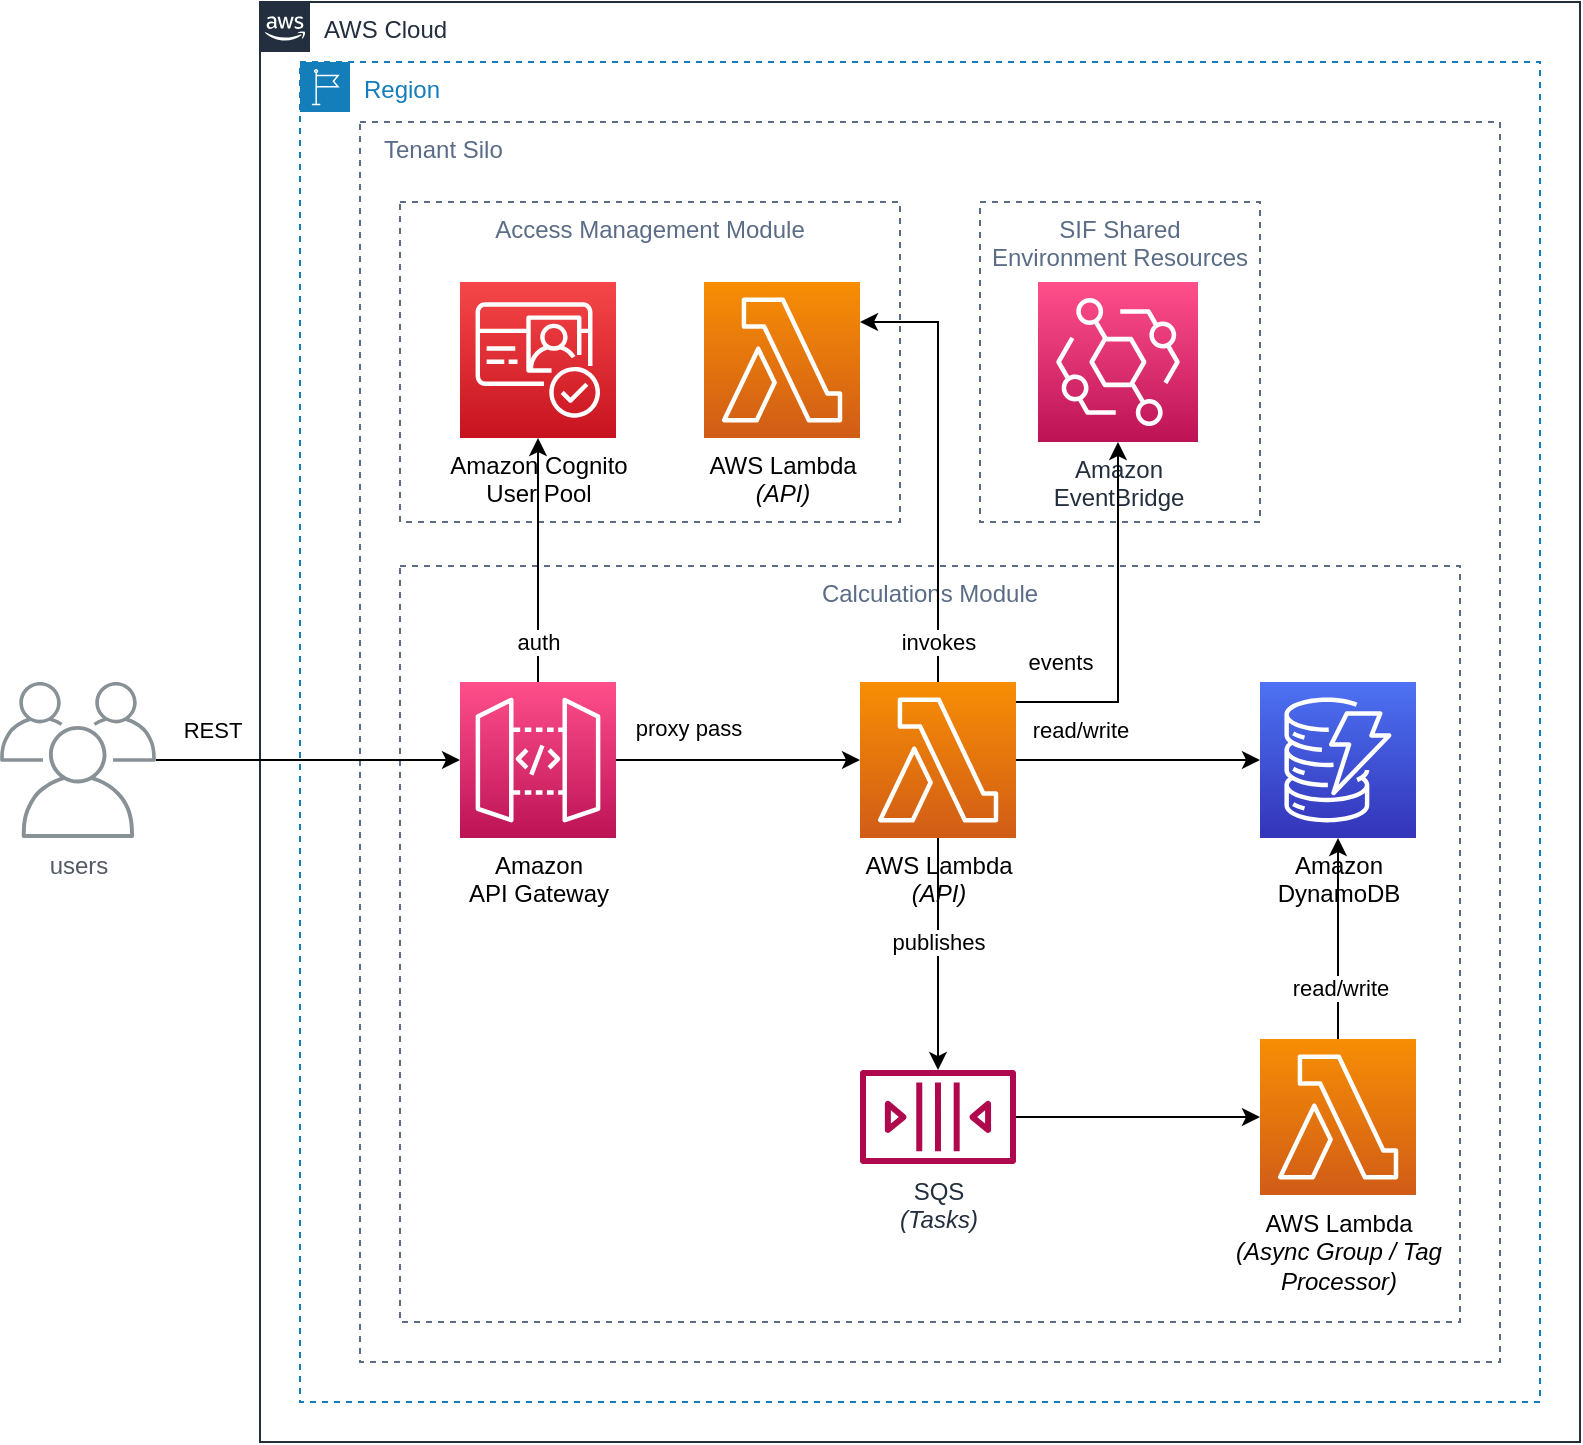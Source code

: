 <mxfile version="21.6.8" type="device" pages="2">
  <diagram id="DZq95CDJEcNnEX3gtbl7" name="physical-runtime">
    <mxGraphModel dx="1242" dy="1673" grid="1" gridSize="10" guides="1" tooltips="1" connect="1" arrows="1" fold="1" page="1" pageScale="1" pageWidth="1100" pageHeight="850" background="#ffffff" math="0" shadow="0">
      <root>
        <mxCell id="0" />
        <mxCell id="1" parent="0" />
        <mxCell id="42" value="   Tenant Silo" style="fillColor=none;strokeColor=#5A6C86;dashed=1;verticalAlign=top;fontStyle=0;fontColor=#5A6C86;labelBackgroundColor=none;align=left;" parent="1" vertex="1">
          <mxGeometry x="210" y="50" width="570" height="620" as="geometry" />
        </mxCell>
        <mxCell id="43" value="Region" style="points=[[0,0],[0.25,0],[0.5,0],[0.75,0],[1,0],[1,0.25],[1,0.5],[1,0.75],[1,1],[0.75,1],[0.5,1],[0.25,1],[0,1],[0,0.75],[0,0.5],[0,0.25]];outlineConnect=0;gradientColor=none;html=1;whiteSpace=wrap;fontSize=12;fontStyle=0;container=1;pointerEvents=0;collapsible=0;recursiveResize=0;shape=mxgraph.aws4.group;grIcon=mxgraph.aws4.group_region;strokeColor=#147EBA;fillColor=none;verticalAlign=top;align=left;spacingLeft=30;fontColor=#147EBA;dashed=1;" parent="1" vertex="1">
          <mxGeometry x="180" y="20" width="620" height="670" as="geometry" />
        </mxCell>
        <mxCell id="44" value="AWS Cloud" style="points=[[0,0],[0.25,0],[0.5,0],[0.75,0],[1,0],[1,0.25],[1,0.5],[1,0.75],[1,1],[0.75,1],[0.5,1],[0.25,1],[0,1],[0,0.75],[0,0.5],[0,0.25]];outlineConnect=0;gradientColor=none;html=1;whiteSpace=wrap;fontSize=12;fontStyle=0;container=1;pointerEvents=0;collapsible=0;recursiveResize=0;shape=mxgraph.aws4.group;grIcon=mxgraph.aws4.group_aws_cloud_alt;strokeColor=#232F3E;fillColor=none;verticalAlign=top;align=left;spacingLeft=30;fontColor=#232F3E;dashed=0;" parent="1" vertex="1">
          <mxGeometry x="160" y="-10" width="660" height="720" as="geometry" />
        </mxCell>
        <mxCell id="aaWiERCUlSNiqH8K9m5D-63" value="Access Management Module" style="fillColor=none;strokeColor=#5A6C86;dashed=1;verticalAlign=top;fontStyle=0;fontColor=#5A6C86;labelBackgroundColor=none;" parent="44" vertex="1">
          <mxGeometry x="70" y="100" width="250" height="160" as="geometry" />
        </mxCell>
        <mxCell id="39" value="Calculations Module" style="fillColor=none;strokeColor=#5A6C86;dashed=1;verticalAlign=top;fontStyle=0;fontColor=#5A6C86;labelBackgroundColor=none;" parent="44" vertex="1">
          <mxGeometry x="70" y="282" width="530" height="378" as="geometry" />
        </mxCell>
        <mxCell id="28" value="read/write" style="edgeStyle=none;html=1;strokeColor=#000000;labelBackgroundColor=none;fontColor=#000000;" parent="44" source="24" target="27" edge="1">
          <mxGeometry x="-0.475" y="15" relative="1" as="geometry">
            <mxPoint as="offset" />
          </mxGeometry>
        </mxCell>
        <mxCell id="aaWiERCUlSNiqH8K9m5D-50" value="publishes" style="edgeStyle=none;rounded=0;orthogonalLoop=1;jettySize=auto;html=1;" parent="44" source="24" target="o31jzJOnQ2RsSFP5l26K-45" edge="1">
          <mxGeometry x="-0.104" relative="1" as="geometry">
            <mxPoint as="offset" />
          </mxGeometry>
        </mxCell>
        <mxCell id="NqGbOnK__rBXUSFtMVvT-45" value="invokes" style="edgeStyle=orthogonalEdgeStyle;rounded=0;orthogonalLoop=1;jettySize=auto;html=1;" parent="44" source="24" target="NqGbOnK__rBXUSFtMVvT-44" edge="1">
          <mxGeometry x="-0.817" relative="1" as="geometry">
            <Array as="points">
              <mxPoint x="339" y="160" />
            </Array>
            <mxPoint as="offset" />
          </mxGeometry>
        </mxCell>
        <mxCell id="24" value="AWS Lambda&lt;br style=&quot;border-color: var(--border-color);&quot;&gt;&lt;i style=&quot;border-color: var(--border-color);&quot;&gt;(API)&lt;/i&gt;" style="sketch=0;points=[[0,0,0],[0.25,0,0],[0.5,0,0],[0.75,0,0],[1,0,0],[0,1,0],[0.25,1,0],[0.5,1,0],[0.75,1,0],[1,1,0],[0,0.25,0],[0,0.5,0],[0,0.75,0],[1,0.25,0],[1,0.5,0],[1,0.75,0]];outlineConnect=0;fontColor=#000000;gradientColor=#F78E04;gradientDirection=north;fillColor=#D05C17;strokeColor=#ffffff;dashed=0;verticalLabelPosition=bottom;verticalAlign=top;align=center;html=1;fontSize=12;fontStyle=0;aspect=fixed;shape=mxgraph.aws4.resourceIcon;resIcon=mxgraph.aws4.lambda;labelBackgroundColor=none;" parent="44" vertex="1">
          <mxGeometry x="300" y="340" width="78" height="78" as="geometry" />
        </mxCell>
        <mxCell id="26" value="proxy pass" style="edgeStyle=none;html=1;strokeColor=#000000;fontColor=#000000;labelBackgroundColor=none;" parent="44" source="25" target="24" edge="1">
          <mxGeometry x="-0.418" y="16" relative="1" as="geometry">
            <mxPoint x="261" y="369" as="targetPoint" />
            <mxPoint as="offset" />
          </mxGeometry>
        </mxCell>
        <mxCell id="aaWiERCUlSNiqH8K9m5D-60" value="auth" style="edgeStyle=none;rounded=0;orthogonalLoop=1;jettySize=auto;html=1;" parent="44" source="25" target="29" edge="1">
          <mxGeometry x="-0.673" relative="1" as="geometry">
            <mxPoint x="139" y="270" as="targetPoint" />
            <mxPoint as="offset" />
          </mxGeometry>
        </mxCell>
        <mxCell id="25" value="Amazon&lt;br style=&quot;border-color: var(--border-color);&quot;&gt;API Gateway" style="sketch=0;points=[[0,0,0],[0.25,0,0],[0.5,0,0],[0.75,0,0],[1,0,0],[0,1,0],[0.25,1,0],[0.5,1,0],[0.75,1,0],[1,1,0],[0,0.25,0],[0,0.5,0],[0,0.75,0],[1,0.25,0],[1,0.5,0],[1,0.75,0]];outlineConnect=0;fontColor=#000000;gradientColor=#FF4F8B;gradientDirection=north;fillColor=#BC1356;strokeColor=#ffffff;dashed=0;verticalLabelPosition=bottom;verticalAlign=top;align=center;html=1;fontSize=12;fontStyle=0;aspect=fixed;shape=mxgraph.aws4.resourceIcon;resIcon=mxgraph.aws4.api_gateway;labelBackgroundColor=none;" parent="44" vertex="1">
          <mxGeometry x="100" y="340" width="78" height="78" as="geometry" />
        </mxCell>
        <mxCell id="41" value="REST" style="edgeStyle=none;html=1;labelBackgroundColor=none;fontColor=#000000;strokeColor=#000000;" parent="44" source="40" target="25" edge="1">
          <mxGeometry x="-0.633" y="15" relative="1" as="geometry">
            <mxPoint x="-20" y="349" as="targetPoint" />
            <mxPoint as="offset" />
          </mxGeometry>
        </mxCell>
        <mxCell id="40" value="users" style="sketch=0;outlineConnect=0;gradientColor=none;fontColor=#545B64;strokeColor=none;fillColor=#879196;dashed=0;verticalLabelPosition=bottom;verticalAlign=top;align=center;html=1;fontSize=12;fontStyle=0;aspect=fixed;shape=mxgraph.aws4.illustration_users;pointerEvents=1;labelBackgroundColor=none;" parent="44" vertex="1">
          <mxGeometry x="-130" y="340" width="78" height="78" as="geometry" />
        </mxCell>
        <mxCell id="29" value="Amazon Cognito&lt;br&gt;User Pool" style="sketch=0;points=[[0,0,0],[0.25,0,0],[0.5,0,0],[0.75,0,0],[1,0,0],[0,1,0],[0.25,1,0],[0.5,1,0],[0.75,1,0],[1,1,0],[0,0.25,0],[0,0.5,0],[0,0.75,0],[1,0.25,0],[1,0.5,0],[1,0.75,0]];outlineConnect=0;fontColor=#000000;gradientColor=#F54749;gradientDirection=north;fillColor=#C7131F;strokeColor=#ffffff;dashed=0;verticalLabelPosition=bottom;verticalAlign=top;align=center;html=1;fontSize=12;fontStyle=0;aspect=fixed;shape=mxgraph.aws4.resourceIcon;resIcon=mxgraph.aws4.cognito;labelBackgroundColor=none;" parent="44" vertex="1">
          <mxGeometry x="100" y="140" width="78" height="78" as="geometry" />
        </mxCell>
        <mxCell id="27" value="Amazon&lt;br style=&quot;border-color: var(--border-color);&quot;&gt;DynamoDB" style="sketch=0;points=[[0,0,0],[0.25,0,0],[0.5,0,0],[0.75,0,0],[1,0,0],[0,1,0],[0.25,1,0],[0.5,1,0],[0.75,1,0],[1,1,0],[0,0.25,0],[0,0.5,0],[0,0.75,0],[1,0.25,0],[1,0.5,0],[1,0.75,0]];outlineConnect=0;fontColor=#000000;gradientColor=#4D72F3;gradientDirection=north;fillColor=#3334B9;strokeColor=#ffffff;dashed=0;verticalLabelPosition=bottom;verticalAlign=top;align=center;html=1;fontSize=12;fontStyle=0;aspect=fixed;shape=mxgraph.aws4.resourceIcon;resIcon=mxgraph.aws4.dynamodb;labelBackgroundColor=none;" parent="44" vertex="1">
          <mxGeometry x="500" y="340" width="78" height="78" as="geometry" />
        </mxCell>
        <mxCell id="o31jzJOnQ2RsSFP5l26K-45" value="SQS&lt;br&gt;&lt;i&gt;(Tasks)&lt;/i&gt;" style="sketch=0;outlineConnect=0;fontColor=#232F3E;gradientColor=none;fillColor=#B0084D;strokeColor=none;dashed=0;verticalLabelPosition=bottom;verticalAlign=top;align=center;html=1;fontSize=12;fontStyle=0;aspect=fixed;pointerEvents=1;shape=mxgraph.aws4.queue;" parent="44" vertex="1">
          <mxGeometry x="300" y="534" width="78" height="47" as="geometry" />
        </mxCell>
        <mxCell id="aaWiERCUlSNiqH8K9m5D-58" value="read/write" style="edgeStyle=none;rounded=0;orthogonalLoop=1;jettySize=auto;html=1;" parent="44" source="o31jzJOnQ2RsSFP5l26K-48" target="27" edge="1">
          <mxGeometry x="-0.473" y="-1" relative="1" as="geometry">
            <mxPoint y="1" as="offset" />
          </mxGeometry>
        </mxCell>
        <mxCell id="o31jzJOnQ2RsSFP5l26K-48" value="AWS Lambda&lt;br&gt;&lt;i&gt;(Async Group / Tag&lt;br&gt;Processor)&lt;/i&gt;" style="sketch=0;points=[[0,0,0],[0.25,0,0],[0.5,0,0],[0.75,0,0],[1,0,0],[0,1,0],[0.25,1,0],[0.5,1,0],[0.75,1,0],[1,1,0],[0,0.25,0],[0,0.5,0],[0,0.75,0],[1,0.25,0],[1,0.5,0],[1,0.75,0]];outlineConnect=0;fontColor=#000000;gradientColor=#F78E04;gradientDirection=north;fillColor=#D05C17;strokeColor=#ffffff;dashed=0;verticalLabelPosition=bottom;verticalAlign=top;align=center;html=1;fontSize=12;fontStyle=0;aspect=fixed;shape=mxgraph.aws4.resourceIcon;resIcon=mxgraph.aws4.lambda;labelBackgroundColor=none;" parent="44" vertex="1">
          <mxGeometry x="500" y="518.5" width="78" height="78" as="geometry" />
        </mxCell>
        <mxCell id="aaWiERCUlSNiqH8K9m5D-52" style="edgeStyle=none;rounded=0;orthogonalLoop=1;jettySize=auto;html=1;" parent="44" source="o31jzJOnQ2RsSFP5l26K-45" target="o31jzJOnQ2RsSFP5l26K-48" edge="1">
          <mxGeometry relative="1" as="geometry">
            <Array as="points" />
          </mxGeometry>
        </mxCell>
        <mxCell id="NqGbOnK__rBXUSFtMVvT-44" value="AWS Lambda&lt;br style=&quot;border-color: var(--border-color);&quot;&gt;&lt;i style=&quot;border-color: var(--border-color);&quot;&gt;(API)&lt;/i&gt;" style="sketch=0;points=[[0,0,0],[0.25,0,0],[0.5,0,0],[0.75,0,0],[1,0,0],[0,1,0],[0.25,1,0],[0.5,1,0],[0.75,1,0],[1,1,0],[0,0.25,0],[0,0.5,0],[0,0.75,0],[1,0.25,0],[1,0.5,0],[1,0.75,0]];outlineConnect=0;fontColor=#000000;gradientColor=#F78E04;gradientDirection=north;fillColor=#D05C17;strokeColor=#ffffff;dashed=0;verticalLabelPosition=bottom;verticalAlign=top;align=center;html=1;fontSize=12;fontStyle=0;aspect=fixed;shape=mxgraph.aws4.resourceIcon;resIcon=mxgraph.aws4.lambda;labelBackgroundColor=none;" parent="44" vertex="1">
          <mxGeometry x="222" y="140" width="78" height="78" as="geometry" />
        </mxCell>
        <mxCell id="NqGbOnK__rBXUSFtMVvT-46" value="SIF Shared&#xa;Environment Resources" style="fillColor=none;strokeColor=#5A6C86;dashed=1;verticalAlign=top;fontStyle=0;fontColor=#5A6C86;labelBackgroundColor=none;" parent="1" vertex="1">
          <mxGeometry x="520" y="90" width="140" height="160" as="geometry" />
        </mxCell>
        <mxCell id="NqGbOnK__rBXUSFtMVvT-47" value="Amazon&lt;br style=&quot;border-color: var(--border-color);&quot;&gt;EventBridge" style="sketch=0;points=[[0,0,0],[0.25,0,0],[0.5,0,0],[0.75,0,0],[1,0,0],[0,1,0],[0.25,1,0],[0.5,1,0],[0.75,1,0],[1,1,0],[0,0.25,0],[0,0.5,0],[0,0.75,0],[1,0.25,0],[1,0.5,0],[1,0.75,0]];outlineConnect=0;fontColor=#232F3E;gradientColor=#FF4F8B;gradientDirection=north;fillColor=#BC1356;strokeColor=#ffffff;dashed=0;verticalLabelPosition=bottom;verticalAlign=top;align=center;html=1;fontSize=12;fontStyle=0;aspect=fixed;shape=mxgraph.aws4.resourceIcon;resIcon=mxgraph.aws4.eventbridge;" parent="1" vertex="1">
          <mxGeometry x="549" y="130" width="80" height="80" as="geometry" />
        </mxCell>
        <mxCell id="NqGbOnK__rBXUSFtMVvT-48" value="events" style="edgeStyle=orthogonalEdgeStyle;rounded=0;orthogonalLoop=1;jettySize=auto;html=1;" parent="1" source="24" target="NqGbOnK__rBXUSFtMVvT-47" edge="1">
          <mxGeometry x="-0.757" y="20" relative="1" as="geometry">
            <Array as="points">
              <mxPoint x="589" y="340" />
            </Array>
            <mxPoint as="offset" />
          </mxGeometry>
        </mxCell>
      </root>
    </mxGraphModel>
  </diagram>
  <diagram id="nciGAq8Cf_bisqND-OEC" name="physical-deployment">
    <mxGraphModel dx="1242" dy="1673" grid="1" gridSize="10" guides="1" tooltips="1" connect="1" arrows="1" fold="1" page="1" pageScale="1" pageWidth="1100" pageHeight="850" math="0" shadow="0">
      <root>
        <mxCell id="0" />
        <mxCell id="1" parent="0" />
        <mxCell id="MaESYQvMZ-KVtAKj_bNN-1" value="   Tenant Silo" style="fillColor=none;strokeColor=#5A6C86;dashed=1;verticalAlign=top;fontStyle=0;fontColor=#5A6C86;labelBackgroundColor=none;align=left;" parent="1" vertex="1">
          <mxGeometry x="201" y="50" width="559" height="420" as="geometry" />
        </mxCell>
        <mxCell id="MaESYQvMZ-KVtAKj_bNN-2" value="Calculations Module" style="fillColor=none;strokeColor=#5A6C86;dashed=1;verticalAlign=top;fontStyle=0;fontColor=#5A6C86;labelBackgroundColor=none;" parent="1" vertex="1">
          <mxGeometry x="220" y="80" width="520" height="370" as="geometry" />
        </mxCell>
        <mxCell id="MaESYQvMZ-KVtAKj_bNN-11" value="CDK DEPLOY" style="edgeStyle=none;html=1;labelBackgroundColor=none;fontColor=#000000;strokeColor=#000000;" parent="1" source="MaESYQvMZ-KVtAKj_bNN-12" edge="1">
          <mxGeometry x="-0.395" y="15" relative="1" as="geometry">
            <mxPoint x="250" y="335" as="targetPoint" />
            <mxPoint as="offset" />
          </mxGeometry>
        </mxCell>
        <mxCell id="MaESYQvMZ-KVtAKj_bNN-12" value="users" style="sketch=0;outlineConnect=0;gradientColor=none;fontColor=#545B64;strokeColor=none;fillColor=#879196;dashed=0;verticalLabelPosition=bottom;verticalAlign=top;align=center;html=1;fontSize=12;fontStyle=0;aspect=fixed;shape=mxgraph.aws4.illustration_users;pointerEvents=1;labelBackgroundColor=none;" parent="1" vertex="1">
          <mxGeometry y="296" width="78" height="78" as="geometry" />
        </mxCell>
        <mxCell id="MaESYQvMZ-KVtAKj_bNN-13" value="Region" style="points=[[0,0],[0.25,0],[0.5,0],[0.75,0],[1,0],[1,0.25],[1,0.5],[1,0.75],[1,1],[0.75,1],[0.5,1],[0.25,1],[0,1],[0,0.75],[0,0.5],[0,0.25]];outlineConnect=0;gradientColor=none;html=1;whiteSpace=wrap;fontSize=12;fontStyle=0;container=1;pointerEvents=0;collapsible=0;recursiveResize=0;shape=mxgraph.aws4.group;grIcon=mxgraph.aws4.group_region;strokeColor=#147EBA;fillColor=none;verticalAlign=top;align=left;spacingLeft=30;fontColor=#147EBA;dashed=1;" parent="1" vertex="1">
          <mxGeometry x="180" y="20" width="600" height="470" as="geometry" />
        </mxCell>
        <mxCell id="MaESYQvMZ-KVtAKj_bNN-14" value="AWS Cloud" style="points=[[0,0],[0.25,0],[0.5,0],[0.75,0],[1,0],[1,0.25],[1,0.5],[1,0.75],[1,1],[0.75,1],[0.5,1],[0.25,1],[0,1],[0,0.75],[0,0.5],[0,0.25]];outlineConnect=0;gradientColor=none;html=1;whiteSpace=wrap;fontSize=12;fontStyle=0;container=1;pointerEvents=0;collapsible=0;recursiveResize=0;shape=mxgraph.aws4.group;grIcon=mxgraph.aws4.group_aws_cloud_alt;strokeColor=#232F3E;fillColor=none;verticalAlign=top;align=left;spacingLeft=30;fontColor=#232F3E;dashed=0;" parent="1" vertex="1">
          <mxGeometry x="160" y="-10" width="640" height="520" as="geometry" />
        </mxCell>
        <mxCell id="MaESYQvMZ-KVtAKj_bNN-18" value="AWS Systems Manager&lt;br style=&quot;border-color: var(--border-color);&quot;&gt;&lt;i style=&quot;border-color: var(--border-color);&quot;&gt;(Config)&lt;/i&gt;" style="sketch=0;outlineConnect=0;fontColor=#232F3E;gradientColor=none;fillColor=#B0084D;strokeColor=none;dashed=0;verticalLabelPosition=bottom;verticalAlign=top;align=center;html=1;fontSize=12;fontStyle=0;aspect=fixed;pointerEvents=1;shape=mxgraph.aws4.parameter_store;" parent="MaESYQvMZ-KVtAKj_bNN-14" vertex="1">
          <mxGeometry x="101.5" y="120" width="75" height="78" as="geometry" />
        </mxCell>
        <mxCell id="L6Fsh915xMBsslGw0S4I-8" value="invokes" style="edgeStyle=orthogonalEdgeStyle;rounded=0;orthogonalLoop=1;jettySize=auto;html=1;" parent="MaESYQvMZ-KVtAKj_bNN-14" source="MaESYQvMZ-KVtAKj_bNN-20" target="L6Fsh915xMBsslGw0S4I-4" edge="1">
          <mxGeometry relative="1" as="geometry" />
        </mxCell>
        <mxCell id="MaESYQvMZ-KVtAKj_bNN-20" value="AWS CloudFormation" style="sketch=0;points=[[0,0,0],[0.25,0,0],[0.5,0,0],[0.75,0,0],[1,0,0],[0,1,0],[0.25,1,0],[0.5,1,0],[0.75,1,0],[1,1,0],[0,0.25,0],[0,0.5,0],[0,0.75,0],[1,0.25,0],[1,0.5,0],[1,0.75,0]];points=[[0,0,0],[0.25,0,0],[0.5,0,0],[0.75,0,0],[1,0,0],[0,1,0],[0.25,1,0],[0.5,1,0],[0.75,1,0],[1,1,0],[0,0.25,0],[0,0.5,0],[0,0.75,0],[1,0.25,0],[1,0.5,0],[1,0.75,0]];outlineConnect=0;fontColor=#232F3E;gradientColor=#F34482;gradientDirection=north;fillColor=#BC1356;strokeColor=#ffffff;dashed=0;verticalLabelPosition=bottom;verticalAlign=top;align=center;html=1;fontSize=12;fontStyle=0;aspect=fixed;shape=mxgraph.aws4.resourceIcon;resIcon=mxgraph.aws4.cloudformation;" parent="MaESYQvMZ-KVtAKj_bNN-14" vertex="1">
          <mxGeometry x="100" y="311" width="78" height="78" as="geometry" />
        </mxCell>
        <mxCell id="MaESYQvMZ-KVtAKj_bNN-19" value="store" style="edgeStyle=orthogonalEdgeStyle;rounded=0;orthogonalLoop=1;jettySize=auto;html=1;" parent="MaESYQvMZ-KVtAKj_bNN-14" source="MaESYQvMZ-KVtAKj_bNN-20" target="MaESYQvMZ-KVtAKj_bNN-18" edge="1">
          <mxGeometry x="-0.633" y="-1" relative="1" as="geometry">
            <Array as="points" />
            <mxPoint as="offset" />
          </mxGeometry>
        </mxCell>
        <mxCell id="L6Fsh915xMBsslGw0S4I-4" value="AWS Lambda&lt;br style=&quot;border-color: var(--border-color);&quot;&gt;&lt;i style=&quot;border-color: var(--border-color);&quot;&gt;(Log Retention&lt;br style=&quot;border-color: var(--border-color);&quot;&gt;Management)&lt;/i&gt;" style="sketch=0;points=[[0,0,0],[0.25,0,0],[0.5,0,0],[0.75,0,0],[1,0,0],[0,1,0],[0.25,1,0],[0.5,1,0],[0.75,1,0],[1,1,0],[0,0.25,0],[0,0.5,0],[0,0.75,0],[1,0.25,0],[1,0.5,0],[1,0.75,0]];outlineConnect=0;fontColor=#000000;gradientColor=#F78E04;gradientDirection=north;fillColor=#D05C17;strokeColor=#ffffff;dashed=0;verticalLabelPosition=bottom;verticalAlign=top;align=center;html=1;fontSize=12;fontStyle=0;aspect=fixed;shape=mxgraph.aws4.resourceIcon;resIcon=mxgraph.aws4.lambda;labelBackgroundColor=none;" parent="MaESYQvMZ-KVtAKj_bNN-14" vertex="1">
          <mxGeometry x="280" y="311" width="78" height="78" as="geometry" />
        </mxCell>
        <mxCell id="L6Fsh915xMBsslGw0S4I-5" value="Amazon CloudWatch&lt;br style=&quot;border-color: var(--border-color);&quot;&gt;&lt;i style=&quot;border-color: var(--border-color);&quot;&gt;(App Logs)&lt;/i&gt;" style="sketch=0;outlineConnect=0;fontColor=#232F3E;gradientColor=none;fillColor=#B0084D;strokeColor=none;dashed=0;verticalLabelPosition=bottom;verticalAlign=top;align=center;html=1;fontSize=12;fontStyle=0;aspect=fixed;pointerEvents=1;shape=mxgraph.aws4.logs;" parent="1" vertex="1">
          <mxGeometry x="630" y="306" width="78" height="58" as="geometry" />
        </mxCell>
        <mxCell id="L6Fsh915xMBsslGw0S4I-6" value="configures" style="edgeStyle=orthogonalEdgeStyle;rounded=0;orthogonalLoop=1;jettySize=auto;html=1;" parent="1" source="L6Fsh915xMBsslGw0S4I-4" target="L6Fsh915xMBsslGw0S4I-5" edge="1">
          <mxGeometry relative="1" as="geometry" />
        </mxCell>
      </root>
    </mxGraphModel>
  </diagram>
</mxfile>
